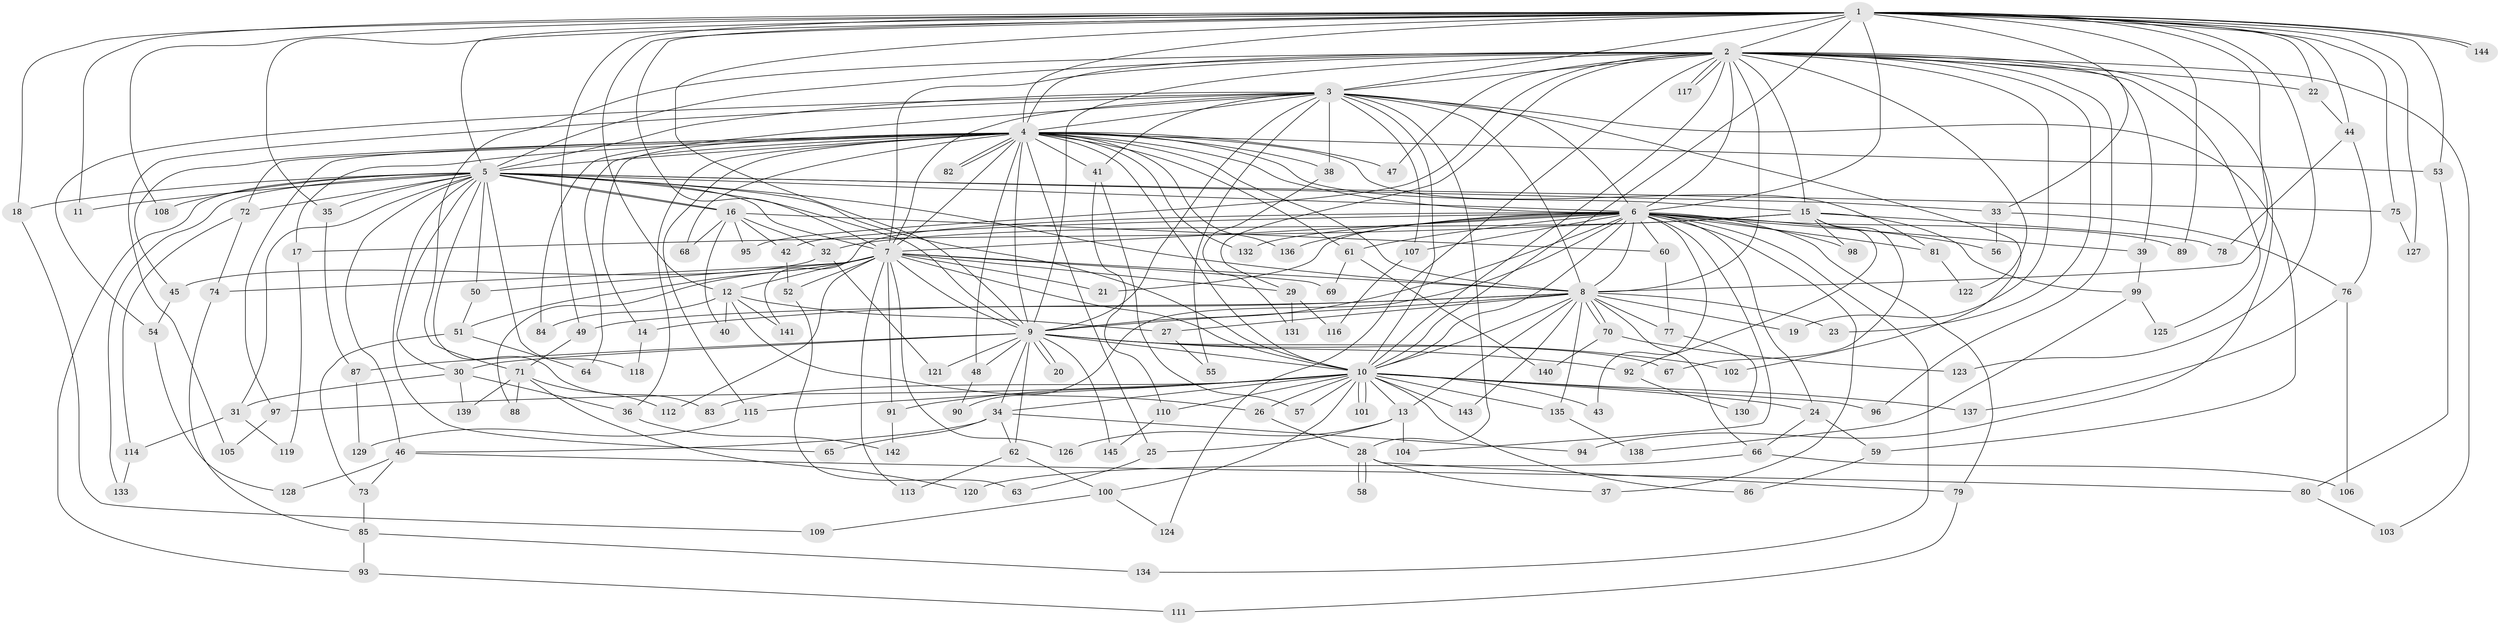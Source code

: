// coarse degree distribution, {24: 0.02247191011235955, 21: 0.011235955056179775, 2: 0.1797752808988764, 3: 0.3258426966292135, 5: 0.0449438202247191, 25: 0.02247191011235955, 4: 0.20224719101123595, 1: 0.06741573033707865, 6: 0.033707865168539325, 7: 0.02247191011235955, 18: 0.02247191011235955, 20: 0.011235955056179775, 9: 0.011235955056179775, 19: 0.011235955056179775, 28: 0.011235955056179775}
// Generated by graph-tools (version 1.1) at 2025/36/03/04/25 23:36:18]
// undirected, 145 vertices, 315 edges
graph export_dot {
  node [color=gray90,style=filled];
  1;
  2;
  3;
  4;
  5;
  6;
  7;
  8;
  9;
  10;
  11;
  12;
  13;
  14;
  15;
  16;
  17;
  18;
  19;
  20;
  21;
  22;
  23;
  24;
  25;
  26;
  27;
  28;
  29;
  30;
  31;
  32;
  33;
  34;
  35;
  36;
  37;
  38;
  39;
  40;
  41;
  42;
  43;
  44;
  45;
  46;
  47;
  48;
  49;
  50;
  51;
  52;
  53;
  54;
  55;
  56;
  57;
  58;
  59;
  60;
  61;
  62;
  63;
  64;
  65;
  66;
  67;
  68;
  69;
  70;
  71;
  72;
  73;
  74;
  75;
  76;
  77;
  78;
  79;
  80;
  81;
  82;
  83;
  84;
  85;
  86;
  87;
  88;
  89;
  90;
  91;
  92;
  93;
  94;
  95;
  96;
  97;
  98;
  99;
  100;
  101;
  102;
  103;
  104;
  105;
  106;
  107;
  108;
  109;
  110;
  111;
  112;
  113;
  114;
  115;
  116;
  117;
  118;
  119;
  120;
  121;
  122;
  123;
  124;
  125;
  126;
  127;
  128;
  129;
  130;
  131;
  132;
  133;
  134;
  135;
  136;
  137;
  138;
  139;
  140;
  141;
  142;
  143;
  144;
  145;
  1 -- 2;
  1 -- 3;
  1 -- 4;
  1 -- 5;
  1 -- 6;
  1 -- 7;
  1 -- 8;
  1 -- 9;
  1 -- 10;
  1 -- 11;
  1 -- 12;
  1 -- 18;
  1 -- 22;
  1 -- 33;
  1 -- 35;
  1 -- 44;
  1 -- 49;
  1 -- 53;
  1 -- 75;
  1 -- 89;
  1 -- 108;
  1 -- 123;
  1 -- 127;
  1 -- 144;
  1 -- 144;
  2 -- 3;
  2 -- 4;
  2 -- 5;
  2 -- 6;
  2 -- 7;
  2 -- 8;
  2 -- 9;
  2 -- 10;
  2 -- 15;
  2 -- 19;
  2 -- 22;
  2 -- 23;
  2 -- 29;
  2 -- 39;
  2 -- 47;
  2 -- 71;
  2 -- 94;
  2 -- 95;
  2 -- 96;
  2 -- 103;
  2 -- 117;
  2 -- 117;
  2 -- 122;
  2 -- 124;
  2 -- 125;
  3 -- 4;
  3 -- 5;
  3 -- 6;
  3 -- 7;
  3 -- 8;
  3 -- 9;
  3 -- 10;
  3 -- 28;
  3 -- 38;
  3 -- 41;
  3 -- 54;
  3 -- 55;
  3 -- 59;
  3 -- 84;
  3 -- 102;
  3 -- 105;
  3 -- 107;
  4 -- 5;
  4 -- 6;
  4 -- 7;
  4 -- 8;
  4 -- 9;
  4 -- 10;
  4 -- 14;
  4 -- 15;
  4 -- 17;
  4 -- 25;
  4 -- 36;
  4 -- 38;
  4 -- 41;
  4 -- 45;
  4 -- 47;
  4 -- 48;
  4 -- 53;
  4 -- 61;
  4 -- 64;
  4 -- 68;
  4 -- 72;
  4 -- 81;
  4 -- 82;
  4 -- 82;
  4 -- 97;
  4 -- 115;
  4 -- 132;
  4 -- 136;
  5 -- 6;
  5 -- 7;
  5 -- 8;
  5 -- 9;
  5 -- 10;
  5 -- 11;
  5 -- 16;
  5 -- 16;
  5 -- 18;
  5 -- 30;
  5 -- 31;
  5 -- 33;
  5 -- 35;
  5 -- 46;
  5 -- 50;
  5 -- 65;
  5 -- 72;
  5 -- 75;
  5 -- 83;
  5 -- 93;
  5 -- 108;
  5 -- 118;
  5 -- 133;
  6 -- 7;
  6 -- 8;
  6 -- 9;
  6 -- 10;
  6 -- 21;
  6 -- 24;
  6 -- 37;
  6 -- 39;
  6 -- 42;
  6 -- 43;
  6 -- 56;
  6 -- 60;
  6 -- 61;
  6 -- 79;
  6 -- 81;
  6 -- 89;
  6 -- 90;
  6 -- 98;
  6 -- 104;
  6 -- 107;
  6 -- 132;
  6 -- 134;
  6 -- 136;
  6 -- 141;
  7 -- 8;
  7 -- 9;
  7 -- 10;
  7 -- 12;
  7 -- 21;
  7 -- 29;
  7 -- 50;
  7 -- 51;
  7 -- 52;
  7 -- 69;
  7 -- 74;
  7 -- 88;
  7 -- 91;
  7 -- 112;
  7 -- 113;
  7 -- 126;
  8 -- 9;
  8 -- 10;
  8 -- 13;
  8 -- 14;
  8 -- 19;
  8 -- 23;
  8 -- 27;
  8 -- 49;
  8 -- 66;
  8 -- 70;
  8 -- 70;
  8 -- 77;
  8 -- 135;
  8 -- 143;
  9 -- 10;
  9 -- 20;
  9 -- 20;
  9 -- 30;
  9 -- 34;
  9 -- 48;
  9 -- 62;
  9 -- 67;
  9 -- 87;
  9 -- 92;
  9 -- 102;
  9 -- 121;
  9 -- 145;
  10 -- 13;
  10 -- 24;
  10 -- 26;
  10 -- 34;
  10 -- 43;
  10 -- 57;
  10 -- 83;
  10 -- 86;
  10 -- 91;
  10 -- 96;
  10 -- 97;
  10 -- 100;
  10 -- 101;
  10 -- 101;
  10 -- 110;
  10 -- 115;
  10 -- 135;
  10 -- 137;
  10 -- 143;
  12 -- 26;
  12 -- 27;
  12 -- 40;
  12 -- 84;
  12 -- 141;
  13 -- 25;
  13 -- 104;
  13 -- 126;
  14 -- 118;
  15 -- 17;
  15 -- 32;
  15 -- 67;
  15 -- 78;
  15 -- 92;
  15 -- 98;
  15 -- 99;
  16 -- 32;
  16 -- 40;
  16 -- 42;
  16 -- 60;
  16 -- 68;
  16 -- 95;
  17 -- 119;
  18 -- 109;
  22 -- 44;
  24 -- 59;
  24 -- 66;
  25 -- 63;
  26 -- 28;
  27 -- 55;
  28 -- 37;
  28 -- 58;
  28 -- 58;
  28 -- 79;
  29 -- 116;
  29 -- 131;
  30 -- 31;
  30 -- 36;
  30 -- 139;
  31 -- 114;
  31 -- 119;
  32 -- 45;
  32 -- 121;
  33 -- 56;
  33 -- 76;
  34 -- 46;
  34 -- 62;
  34 -- 65;
  34 -- 94;
  35 -- 87;
  36 -- 142;
  38 -- 131;
  39 -- 99;
  41 -- 57;
  41 -- 110;
  42 -- 52;
  44 -- 76;
  44 -- 78;
  45 -- 54;
  46 -- 73;
  46 -- 80;
  46 -- 128;
  48 -- 90;
  49 -- 71;
  50 -- 51;
  51 -- 64;
  51 -- 73;
  52 -- 63;
  53 -- 80;
  54 -- 128;
  59 -- 86;
  60 -- 77;
  61 -- 69;
  61 -- 140;
  62 -- 100;
  62 -- 113;
  66 -- 106;
  66 -- 120;
  70 -- 123;
  70 -- 140;
  71 -- 88;
  71 -- 112;
  71 -- 120;
  71 -- 139;
  72 -- 74;
  72 -- 114;
  73 -- 85;
  74 -- 85;
  75 -- 127;
  76 -- 106;
  76 -- 137;
  77 -- 130;
  79 -- 111;
  80 -- 103;
  81 -- 122;
  85 -- 93;
  85 -- 134;
  87 -- 129;
  91 -- 142;
  92 -- 130;
  93 -- 111;
  97 -- 105;
  99 -- 125;
  99 -- 138;
  100 -- 109;
  100 -- 124;
  107 -- 116;
  110 -- 145;
  114 -- 133;
  115 -- 129;
  135 -- 138;
}
